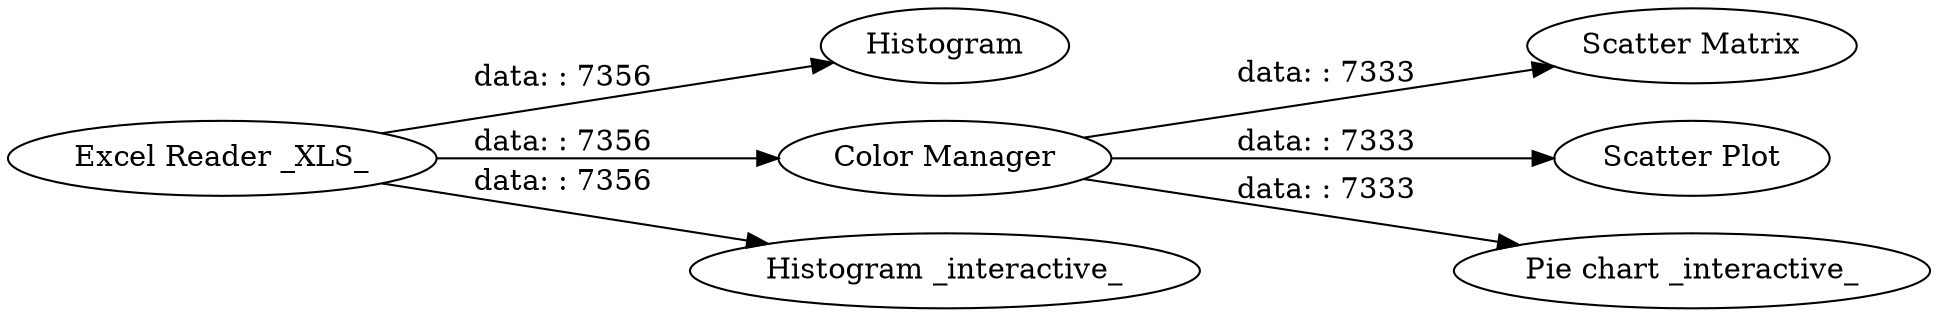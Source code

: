 digraph {
	"-136106529942308826_1" [label="Excel Reader _XLS_"]
	"-136106529942308826_4" [label="Scatter Matrix"]
	"-136106529942308826_2" [label="Scatter Plot"]
	"-136106529942308826_5" [label=Histogram]
	"-136106529942308826_3" [label="Color Manager"]
	"-136106529942308826_6" [label="Histogram _interactive_"]
	"-136106529942308826_7" [label="Pie chart _interactive_"]
	"-136106529942308826_3" -> "-136106529942308826_2" [label="data: : 7333"]
	"-136106529942308826_3" -> "-136106529942308826_7" [label="data: : 7333"]
	"-136106529942308826_3" -> "-136106529942308826_4" [label="data: : 7333"]
	"-136106529942308826_1" -> "-136106529942308826_3" [label="data: : 7356"]
	"-136106529942308826_1" -> "-136106529942308826_6" [label="data: : 7356"]
	"-136106529942308826_1" -> "-136106529942308826_5" [label="data: : 7356"]
	rankdir=LR
}
